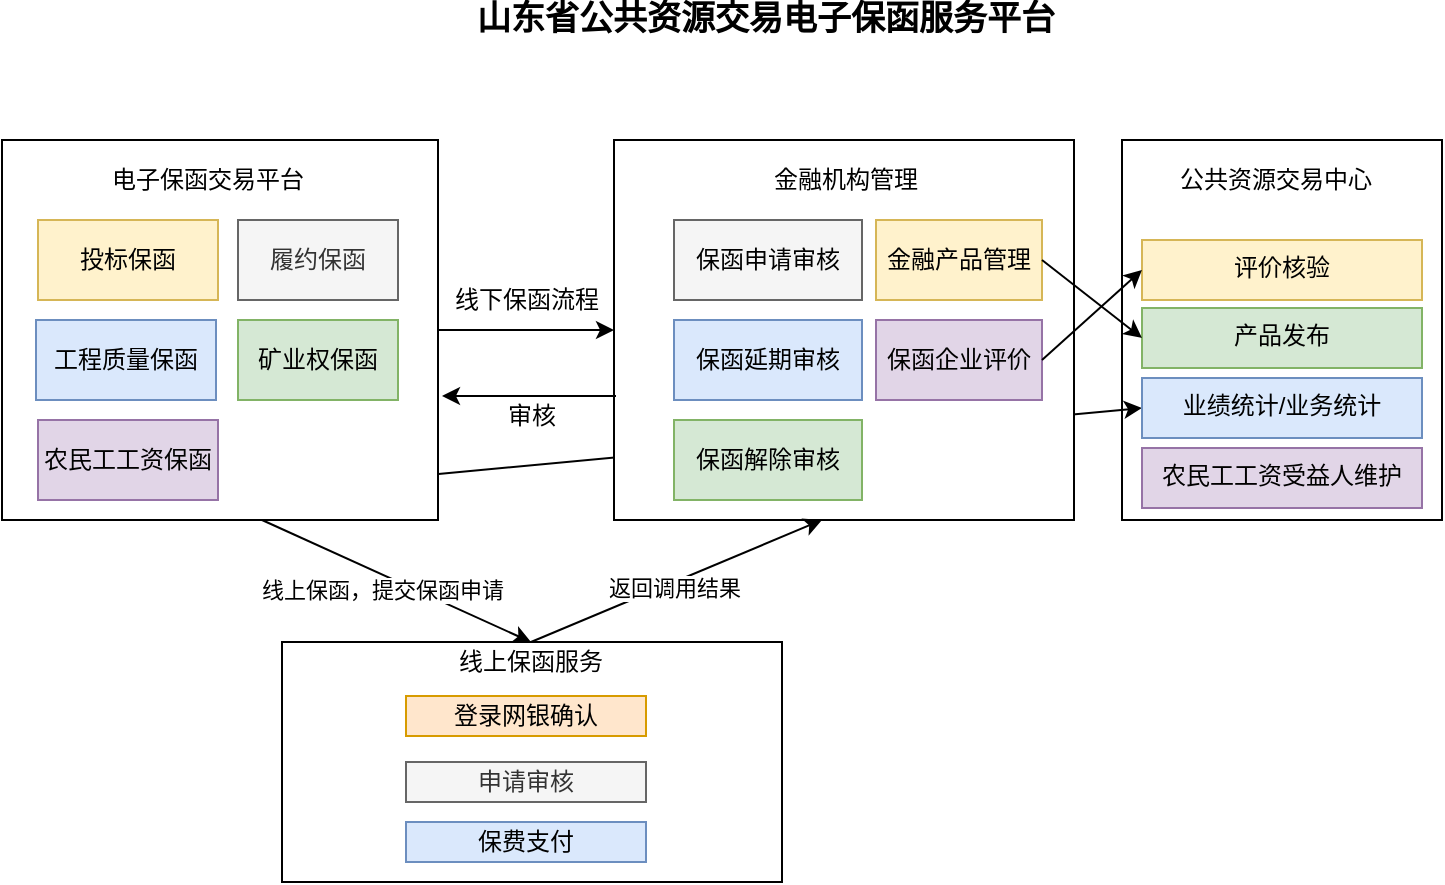 <mxfile version="14.2.2" type="github">
  <diagram id="6I0OCvxSQrVGMHxT2VVA" name="Page-1">
    <mxGraphModel dx="981" dy="526" grid="1" gridSize="10" guides="1" tooltips="1" connect="1" arrows="1" fold="1" page="1" pageScale="1" pageWidth="850" pageHeight="1100" math="0" shadow="0">
      <root>
        <mxCell id="0" />
        <mxCell id="1" parent="0" />
        <mxCell id="SAyuNfvIMWp1K3p_h0Z0-41" value="" style="rounded=0;whiteSpace=wrap;html=1;" vertex="1" parent="1">
          <mxGeometry x="700" y="120" width="160" height="190" as="geometry" />
        </mxCell>
        <mxCell id="SAyuNfvIMWp1K3p_h0Z0-52" value="" style="endArrow=classic;html=1;entryX=0;entryY=0.5;entryDx=0;entryDy=0;exitX=1.001;exitY=0.879;exitDx=0;exitDy=0;exitPerimeter=0;" edge="1" parent="1" source="SAyuNfvIMWp1K3p_h0Z0-16" target="SAyuNfvIMWp1K3p_h0Z0-45">
          <mxGeometry width="50" height="50" relative="1" as="geometry">
            <mxPoint x="358" y="289" as="sourcePoint" />
            <mxPoint x="408" y="239" as="targetPoint" />
          </mxGeometry>
        </mxCell>
        <mxCell id="SAyuNfvIMWp1K3p_h0Z0-25" style="edgeStyle=orthogonalEdgeStyle;rounded=0;orthogonalLoop=1;jettySize=auto;html=1;exitX=1;exitY=0.5;exitDx=0;exitDy=0;entryX=0;entryY=0.5;entryDx=0;entryDy=0;endArrow=classic;endFill=1;" edge="1" parent="1" source="SAyuNfvIMWp1K3p_h0Z0-16" target="SAyuNfvIMWp1K3p_h0Z0-18">
          <mxGeometry relative="1" as="geometry" />
        </mxCell>
        <mxCell id="SAyuNfvIMWp1K3p_h0Z0-16" value="" style="rounded=0;whiteSpace=wrap;html=1;" vertex="1" parent="1">
          <mxGeometry x="140" y="120" width="218" height="190" as="geometry" />
        </mxCell>
        <mxCell id="SAyuNfvIMWp1K3p_h0Z0-4" value="&lt;b&gt;&lt;font style=&quot;font-size: 17px&quot;&gt;山东省公共资源交易电子保函服务平台&lt;/font&gt;&lt;/b&gt;" style="text;html=1;strokeColor=none;fillColor=none;align=center;verticalAlign=middle;whiteSpace=wrap;rounded=0;" vertex="1" parent="1">
          <mxGeometry x="352" y="50" width="340" height="20" as="geometry" />
        </mxCell>
        <mxCell id="SAyuNfvIMWp1K3p_h0Z0-5" value="电子保函交易平台" style="text;html=1;strokeColor=none;fillColor=none;align=center;verticalAlign=middle;whiteSpace=wrap;rounded=0;" vertex="1" parent="1">
          <mxGeometry x="193" y="130" width="100" height="20" as="geometry" />
        </mxCell>
        <mxCell id="SAyuNfvIMWp1K3p_h0Z0-7" value="矿业权保函" style="text;html=1;strokeColor=#82b366;fillColor=#d5e8d4;align=center;verticalAlign=middle;whiteSpace=wrap;rounded=0;" vertex="1" parent="1">
          <mxGeometry x="258" y="210" width="80" height="40" as="geometry" />
        </mxCell>
        <mxCell id="SAyuNfvIMWp1K3p_h0Z0-8" value="履约保函" style="text;html=1;strokeColor=#666666;fillColor=#f5f5f5;align=center;verticalAlign=middle;whiteSpace=wrap;rounded=0;fontColor=#333333;" vertex="1" parent="1">
          <mxGeometry x="258" y="160" width="80" height="40" as="geometry" />
        </mxCell>
        <mxCell id="SAyuNfvIMWp1K3p_h0Z0-9" value="投标保函" style="text;html=1;strokeColor=#d6b656;fillColor=#fff2cc;align=center;verticalAlign=middle;whiteSpace=wrap;rounded=0;" vertex="1" parent="1">
          <mxGeometry x="158" y="160" width="90" height="40" as="geometry" />
        </mxCell>
        <mxCell id="SAyuNfvIMWp1K3p_h0Z0-10" value="工程质量保函" style="text;html=1;strokeColor=#6c8ebf;fillColor=#dae8fc;align=center;verticalAlign=middle;whiteSpace=wrap;rounded=0;" vertex="1" parent="1">
          <mxGeometry x="157" y="210" width="90" height="40" as="geometry" />
        </mxCell>
        <mxCell id="SAyuNfvIMWp1K3p_h0Z0-11" value="农民工工资保函" style="text;html=1;strokeColor=#9673a6;fillColor=#e1d5e7;align=center;verticalAlign=middle;whiteSpace=wrap;rounded=0;" vertex="1" parent="1">
          <mxGeometry x="158" y="260" width="90" height="40" as="geometry" />
        </mxCell>
        <mxCell id="SAyuNfvIMWp1K3p_h0Z0-18" value="" style="rounded=0;whiteSpace=wrap;html=1;" vertex="1" parent="1">
          <mxGeometry x="446" y="120" width="230" height="190" as="geometry" />
        </mxCell>
        <mxCell id="SAyuNfvIMWp1K3p_h0Z0-19" value="金融机构管理" style="text;html=1;strokeColor=none;fillColor=none;align=center;verticalAlign=middle;whiteSpace=wrap;rounded=0;" vertex="1" parent="1">
          <mxGeometry x="512" y="130" width="100" height="20" as="geometry" />
        </mxCell>
        <mxCell id="SAyuNfvIMWp1K3p_h0Z0-20" value="保函解除审核" style="text;html=1;strokeColor=#82b366;fillColor=#d5e8d4;align=center;verticalAlign=middle;whiteSpace=wrap;rounded=0;" vertex="1" parent="1">
          <mxGeometry x="476" y="260" width="94" height="40" as="geometry" />
        </mxCell>
        <mxCell id="SAyuNfvIMWp1K3p_h0Z0-21" value="&lt;span style=&quot;color: rgb(0 , 0 , 0)&quot;&gt;保函申请审核&lt;/span&gt;" style="text;html=1;strokeColor=#666666;fillColor=#f5f5f5;align=center;verticalAlign=middle;whiteSpace=wrap;rounded=0;fontColor=#333333;" vertex="1" parent="1">
          <mxGeometry x="476" y="160" width="94" height="40" as="geometry" />
        </mxCell>
        <mxCell id="SAyuNfvIMWp1K3p_h0Z0-22" value="金融产品管理" style="text;html=1;strokeColor=#d6b656;fillColor=#fff2cc;align=center;verticalAlign=middle;whiteSpace=wrap;rounded=0;" vertex="1" parent="1">
          <mxGeometry x="577" y="160" width="83" height="40" as="geometry" />
        </mxCell>
        <mxCell id="SAyuNfvIMWp1K3p_h0Z0-23" value="保函延期审核" style="text;html=1;strokeColor=#6c8ebf;fillColor=#dae8fc;align=center;verticalAlign=middle;whiteSpace=wrap;rounded=0;" vertex="1" parent="1">
          <mxGeometry x="476" y="210" width="94" height="40" as="geometry" />
        </mxCell>
        <mxCell id="SAyuNfvIMWp1K3p_h0Z0-24" value="保函企业评价" style="text;html=1;strokeColor=#9673a6;fillColor=#e1d5e7;align=center;verticalAlign=middle;whiteSpace=wrap;rounded=0;" vertex="1" parent="1">
          <mxGeometry x="577" y="210" width="83" height="40" as="geometry" />
        </mxCell>
        <mxCell id="SAyuNfvIMWp1K3p_h0Z0-26" value="线下保函流程" style="text;html=1;align=center;verticalAlign=middle;resizable=0;points=[];autosize=1;" vertex="1" parent="1">
          <mxGeometry x="357" y="190" width="90" height="20" as="geometry" />
        </mxCell>
        <mxCell id="SAyuNfvIMWp1K3p_h0Z0-27" value="" style="rounded=0;whiteSpace=wrap;html=1;" vertex="1" parent="1">
          <mxGeometry x="280" y="371" width="250" height="120" as="geometry" />
        </mxCell>
        <mxCell id="SAyuNfvIMWp1K3p_h0Z0-28" value="线上保函服务" style="text;html=1;strokeColor=none;fillColor=none;align=center;verticalAlign=middle;whiteSpace=wrap;rounded=0;" vertex="1" parent="1">
          <mxGeometry x="362" y="371" width="85" height="20" as="geometry" />
        </mxCell>
        <mxCell id="SAyuNfvIMWp1K3p_h0Z0-29" value="审核" style="text;html=1;strokeColor=none;fillColor=none;align=center;verticalAlign=middle;whiteSpace=wrap;rounded=0;" vertex="1" parent="1">
          <mxGeometry x="385" y="248" width="40" height="20" as="geometry" />
        </mxCell>
        <mxCell id="SAyuNfvIMWp1K3p_h0Z0-31" value="" style="endArrow=classic;html=1;" edge="1" parent="1">
          <mxGeometry width="50" height="50" relative="1" as="geometry">
            <mxPoint x="447" y="248" as="sourcePoint" />
            <mxPoint x="360" y="248" as="targetPoint" />
          </mxGeometry>
        </mxCell>
        <mxCell id="SAyuNfvIMWp1K3p_h0Z0-32" value="" style="endArrow=classic;html=1;entryX=0.5;entryY=0;entryDx=0;entryDy=0;" edge="1" parent="1" target="SAyuNfvIMWp1K3p_h0Z0-28">
          <mxGeometry width="50" height="50" relative="1" as="geometry">
            <mxPoint x="270" y="310" as="sourcePoint" />
            <mxPoint x="320" y="260" as="targetPoint" />
          </mxGeometry>
        </mxCell>
        <mxCell id="SAyuNfvIMWp1K3p_h0Z0-33" value="线上保函，提交保函申请" style="edgeLabel;html=1;align=center;verticalAlign=middle;resizable=0;points=[];" vertex="1" connectable="0" parent="SAyuNfvIMWp1K3p_h0Z0-32">
          <mxGeometry x="-0.465" y="3" relative="1" as="geometry">
            <mxPoint x="22.31" y="21.07" as="offset" />
          </mxGeometry>
        </mxCell>
        <mxCell id="SAyuNfvIMWp1K3p_h0Z0-36" value="" style="endArrow=classic;html=1;exitX=0.5;exitY=0;exitDx=0;exitDy=0;" edge="1" parent="1" source="SAyuNfvIMWp1K3p_h0Z0-28">
          <mxGeometry width="50" height="50" relative="1" as="geometry">
            <mxPoint x="400" y="390" as="sourcePoint" />
            <mxPoint x="550" y="310" as="targetPoint" />
          </mxGeometry>
        </mxCell>
        <mxCell id="SAyuNfvIMWp1K3p_h0Z0-37" value="返回调用结果" style="edgeLabel;html=1;align=center;verticalAlign=middle;resizable=0;points=[];" vertex="1" connectable="0" parent="1">
          <mxGeometry x="476.0" y="343.997" as="geometry" />
        </mxCell>
        <mxCell id="SAyuNfvIMWp1K3p_h0Z0-38" value="登录网银确认" style="rounded=0;whiteSpace=wrap;html=1;fillColor=#ffe6cc;strokeColor=#d79b00;" vertex="1" parent="1">
          <mxGeometry x="342" y="398" width="120" height="20" as="geometry" />
        </mxCell>
        <mxCell id="SAyuNfvIMWp1K3p_h0Z0-39" value="申请审核" style="rounded=0;whiteSpace=wrap;html=1;fillColor=#f5f5f5;strokeColor=#666666;fontColor=#333333;" vertex="1" parent="1">
          <mxGeometry x="342" y="431" width="120" height="20" as="geometry" />
        </mxCell>
        <mxCell id="SAyuNfvIMWp1K3p_h0Z0-40" value="保费支付" style="rounded=0;whiteSpace=wrap;html=1;fillColor=#dae8fc;strokeColor=#6c8ebf;" vertex="1" parent="1">
          <mxGeometry x="342" y="461" width="120" height="20" as="geometry" />
        </mxCell>
        <mxCell id="SAyuNfvIMWp1K3p_h0Z0-42" value="公共资源交易中心" style="text;html=1;strokeColor=none;fillColor=none;align=center;verticalAlign=middle;whiteSpace=wrap;rounded=0;" vertex="1" parent="1">
          <mxGeometry x="727" y="130" width="100" height="20" as="geometry" />
        </mxCell>
        <mxCell id="SAyuNfvIMWp1K3p_h0Z0-43" value="产品发布" style="text;whiteSpace=wrap;html=1;align=center;fillColor=#d5e8d4;strokeColor=#82b366;" vertex="1" parent="1">
          <mxGeometry x="710" y="204" width="140" height="30" as="geometry" />
        </mxCell>
        <mxCell id="SAyuNfvIMWp1K3p_h0Z0-44" value="评价核验" style="text;whiteSpace=wrap;html=1;align=center;fillColor=#fff2cc;strokeColor=#d6b656;" vertex="1" parent="1">
          <mxGeometry x="710" y="170" width="140" height="30" as="geometry" />
        </mxCell>
        <mxCell id="SAyuNfvIMWp1K3p_h0Z0-45" value="业绩统计/业务统计" style="text;whiteSpace=wrap;html=1;align=center;fillColor=#dae8fc;strokeColor=#6c8ebf;" vertex="1" parent="1">
          <mxGeometry x="710" y="239" width="140" height="30" as="geometry" />
        </mxCell>
        <mxCell id="SAyuNfvIMWp1K3p_h0Z0-46" value="农民工工资受益人维护" style="text;whiteSpace=wrap;html=1;align=center;fillColor=#e1d5e7;strokeColor=#9673a6;" vertex="1" parent="1">
          <mxGeometry x="710" y="274" width="140" height="30" as="geometry" />
        </mxCell>
        <mxCell id="SAyuNfvIMWp1K3p_h0Z0-48" value="" style="endArrow=classic;html=1;entryX=0;entryY=0.5;entryDx=0;entryDy=0;exitX=1;exitY=0.5;exitDx=0;exitDy=0;" edge="1" parent="1" source="SAyuNfvIMWp1K3p_h0Z0-22" target="SAyuNfvIMWp1K3p_h0Z0-43">
          <mxGeometry width="50" height="50" relative="1" as="geometry">
            <mxPoint x="660" y="190" as="sourcePoint" />
            <mxPoint x="710" y="140" as="targetPoint" />
          </mxGeometry>
        </mxCell>
        <mxCell id="SAyuNfvIMWp1K3p_h0Z0-51" value="" style="endArrow=classic;html=1;entryX=0;entryY=0.5;entryDx=0;entryDy=0;exitX=1;exitY=0.5;exitDx=0;exitDy=0;" edge="1" parent="1" source="SAyuNfvIMWp1K3p_h0Z0-24" target="SAyuNfvIMWp1K3p_h0Z0-44">
          <mxGeometry width="50" height="50" relative="1" as="geometry">
            <mxPoint x="570" y="289" as="sourcePoint" />
            <mxPoint x="620" y="239" as="targetPoint" />
          </mxGeometry>
        </mxCell>
      </root>
    </mxGraphModel>
  </diagram>
</mxfile>
